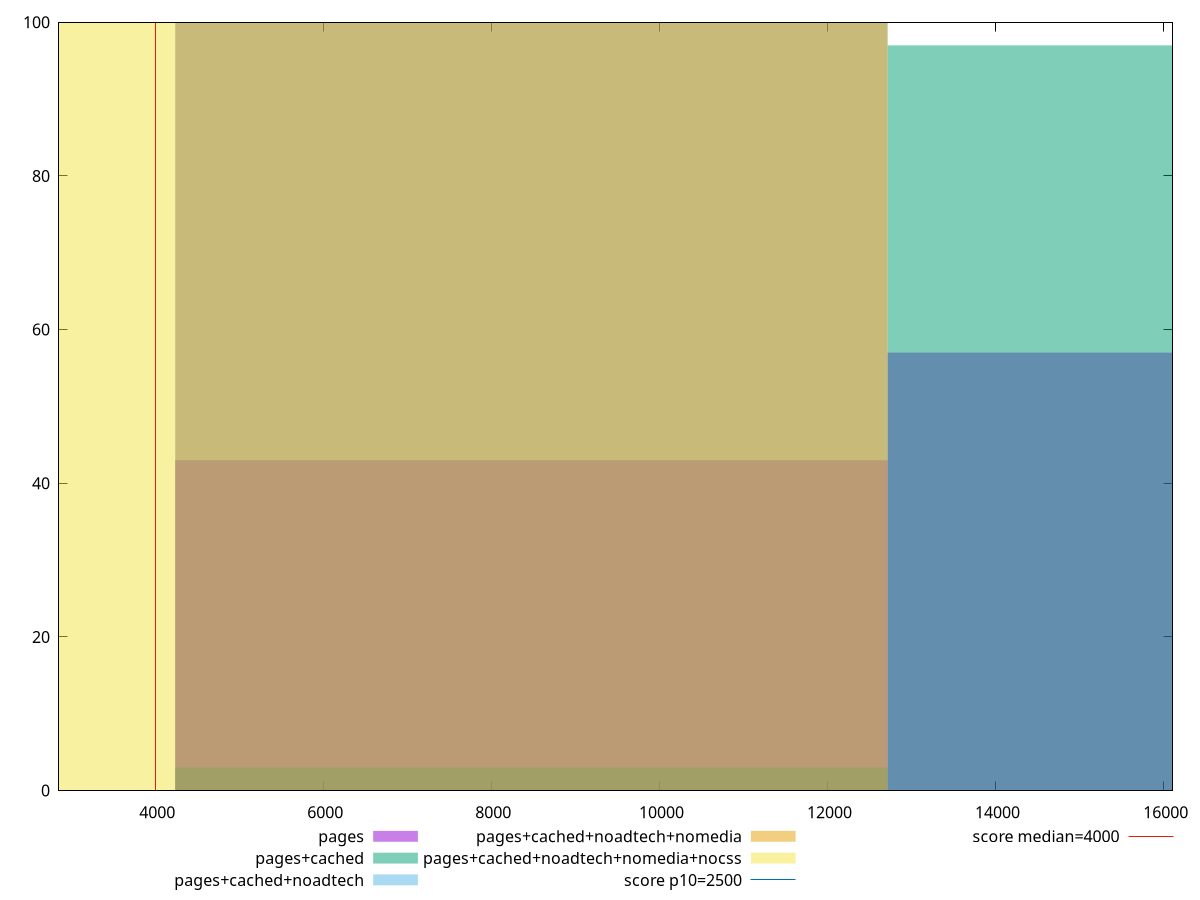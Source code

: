 reset

$pages <<EOF
16951.920829635546 57
8475.960414817773 43
EOF

$pagesCached <<EOF
16951.920829635546 97
8475.960414817773 3
EOF

$pagesCachedNoadtech <<EOF
8475.960414817773 100
EOF

$pagesCachedNoadtechNomedia <<EOF
8475.960414817773 100
EOF

$pagesCachedNoadtechNomediaNocss <<EOF
0 100
EOF

set key outside below
set boxwidth 8475.960414817773
set xrange [2855.359500000001:16104.630999999998]
set yrange [0:100]
set trange [0:100]
set style fill transparent solid 0.5 noborder

set parametric
set terminal svg size 640, 530 enhanced background rgb 'white'
set output "report_00009_2021-02-08T22-37-41.559Z/largest-contentful-paint/comparison/histogram/all_raw.svg"

plot $pages title "pages" with boxes, \
     $pagesCached title "pages+cached" with boxes, \
     $pagesCachedNoadtech title "pages+cached+noadtech" with boxes, \
     $pagesCachedNoadtechNomedia title "pages+cached+noadtech+nomedia" with boxes, \
     $pagesCachedNoadtechNomediaNocss title "pages+cached+noadtech+nomedia+nocss" with boxes, \
     2500,t title "score p10=2500", \
     4000,t title "score median=4000"

reset
